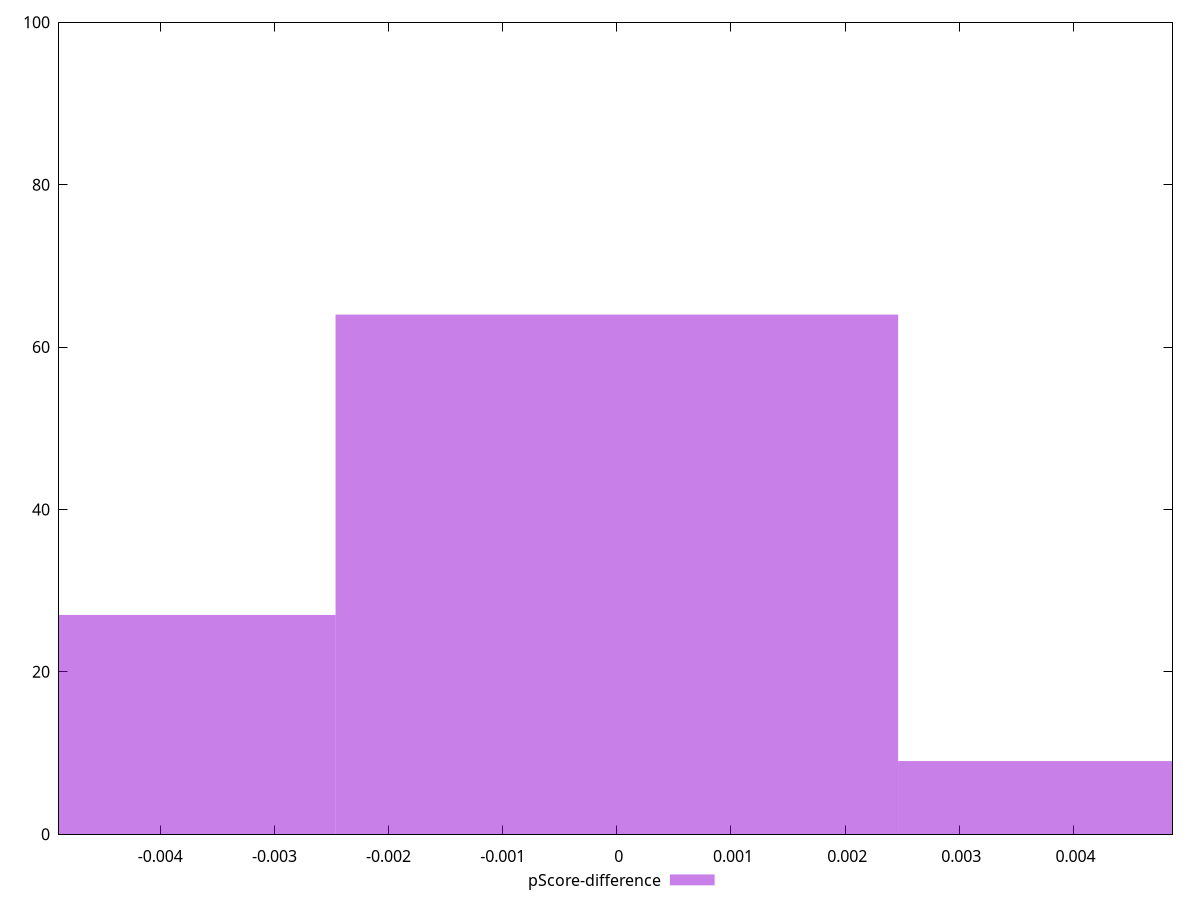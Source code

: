 reset

$pScoreDifference <<EOF
0.0049287631013597375 9
0 64
-0.0049287631013597375 27
EOF

set key outside below
set boxwidth 0.0049287631013597375
set xrange [-0.0048871913117752575:0.00486786172180545]
set yrange [0:100]
set trange [0:100]
set style fill transparent solid 0.5 noborder
set terminal svg size 640, 490 enhanced background rgb 'white'
set output "report_00018_2021-02-10T15-25-16.877Z/interactive/samples/pages/pScore-difference/histogram.svg"

plot $pScoreDifference title "pScore-difference" with boxes

reset

